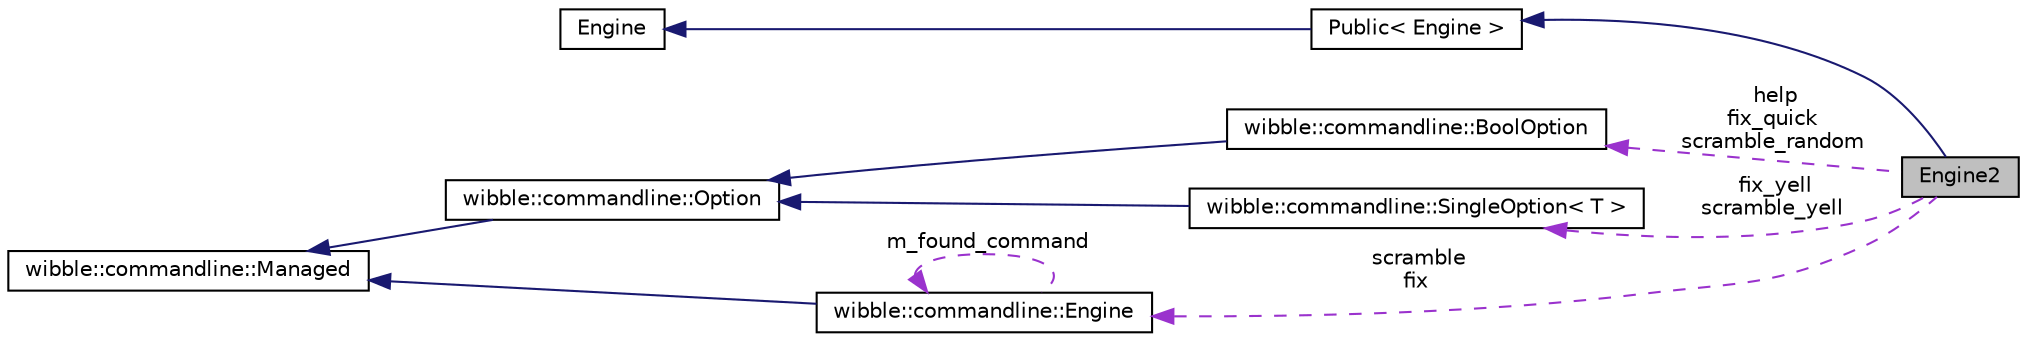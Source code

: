 digraph G
{
  edge [fontname="Helvetica",fontsize="10",labelfontname="Helvetica",labelfontsize="10"];
  node [fontname="Helvetica",fontsize="10",shape=record];
  rankdir="LR";
  Node1 [label="Engine2",height=0.2,width=0.4,color="black", fillcolor="grey75", style="filled" fontcolor="black"];
  Node2 -> Node1 [dir="back",color="midnightblue",fontsize="10",style="solid",fontname="Helvetica"];
  Node2 [label="Public\< Engine \>",height=0.2,width=0.4,color="black", fillcolor="white", style="filled",URL="$classPublic.html"];
  Node3 -> Node2 [dir="back",color="midnightblue",fontsize="10",style="solid",fontname="Helvetica"];
  Node3 [label="Engine",height=0.2,width=0.4,color="black", fillcolor="white", style="filled",URL="$classEngine.html"];
  Node4 -> Node1 [dir="back",color="darkorchid3",fontsize="10",style="dashed",label=" help\nfix_quick\nscramble_random" ,fontname="Helvetica"];
  Node4 [label="wibble::commandline::BoolOption",height=0.2,width=0.4,color="black", fillcolor="white", style="filled",URL="$classwibble_1_1commandline_1_1BoolOption.html",tooltip="Boolean option."];
  Node5 -> Node4 [dir="back",color="midnightblue",fontsize="10",style="solid",fontname="Helvetica"];
  Node5 [label="wibble::commandline::Option",height=0.2,width=0.4,color="black", fillcolor="white", style="filled",URL="$classwibble_1_1commandline_1_1Option.html",tooltip="Interface for a parser for one commandline option."];
  Node6 -> Node5 [dir="back",color="midnightblue",fontsize="10",style="solid",fontname="Helvetica"];
  Node6 [label="wibble::commandline::Managed",height=0.2,width=0.4,color="black", fillcolor="white", style="filled",URL="$classwibble_1_1commandline_1_1Managed.html"];
  Node7 -> Node1 [dir="back",color="darkorchid3",fontsize="10",style="dashed",label=" fix_yell\nscramble_yell" ,fontname="Helvetica"];
  Node7 [label="wibble::commandline::SingleOption\< T \>",height=0.2,width=0.4,color="black", fillcolor="white", style="filled",URL="$classwibble_1_1commandline_1_1SingleOption.html"];
  Node5 -> Node7 [dir="back",color="midnightblue",fontsize="10",style="solid",fontname="Helvetica"];
  Node8 -> Node1 [dir="back",color="darkorchid3",fontsize="10",style="dashed",label=" scramble\nfix" ,fontname="Helvetica"];
  Node8 [label="wibble::commandline::Engine",height=0.2,width=0.4,color="black", fillcolor="white", style="filled",URL="$classwibble_1_1commandline_1_1Engine.html",tooltip="Parse commandline options."];
  Node6 -> Node8 [dir="back",color="midnightblue",fontsize="10",style="solid",fontname="Helvetica"];
  Node8 -> Node8 [dir="back",color="darkorchid3",fontsize="10",style="dashed",label=" m_found_command" ,fontname="Helvetica"];
}
